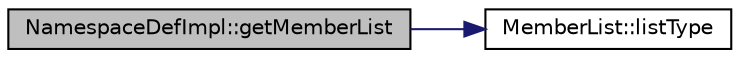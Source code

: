 digraph "NamespaceDefImpl::getMemberList"
{
 // LATEX_PDF_SIZE
  edge [fontname="Helvetica",fontsize="10",labelfontname="Helvetica",labelfontsize="10"];
  node [fontname="Helvetica",fontsize="10",shape=record];
  rankdir="LR";
  Node1 [label="NamespaceDefImpl::getMemberList",height=0.2,width=0.4,color="black", fillcolor="grey75", style="filled", fontcolor="black",tooltip=" "];
  Node1 -> Node2 [color="midnightblue",fontsize="10",style="solid"];
  Node2 [label="MemberList::listType",height=0.2,width=0.4,color="black", fillcolor="white", style="filled",URL="$classMemberList.html#aa31a7d651481862036f72381f7e2a96d",tooltip=" "];
}
